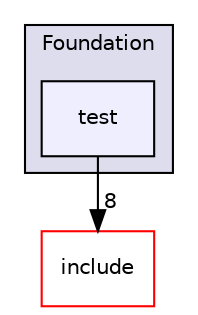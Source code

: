 digraph "/home/travis/build/AliceO2Group/AliceO2/Framework/Foundation/test" {
  bgcolor=transparent;
  compound=true
  node [ fontsize="10", fontname="Helvetica"];
  edge [ labelfontsize="10", labelfontname="Helvetica"];
  subgraph clusterdir_5d813cdce1e9826318f2aba62999ca51 {
    graph [ bgcolor="#ddddee", pencolor="black", label="Foundation" fontname="Helvetica", fontsize="10", URL="dir_5d813cdce1e9826318f2aba62999ca51.html"]
  dir_9a842f13a42f8766b0db86352f7778b8 [shape=box, label="test", style="filled", fillcolor="#eeeeff", pencolor="black", URL="dir_9a842f13a42f8766b0db86352f7778b8.html"];
  }
  dir_2149e35c2fe28abbf0579dda947093eb [shape=box label="include" color="red" URL="dir_2149e35c2fe28abbf0579dda947093eb.html"];
  dir_9a842f13a42f8766b0db86352f7778b8->dir_2149e35c2fe28abbf0579dda947093eb [headlabel="8", labeldistance=1.5 headhref="dir_000727_000724.html"];
}
